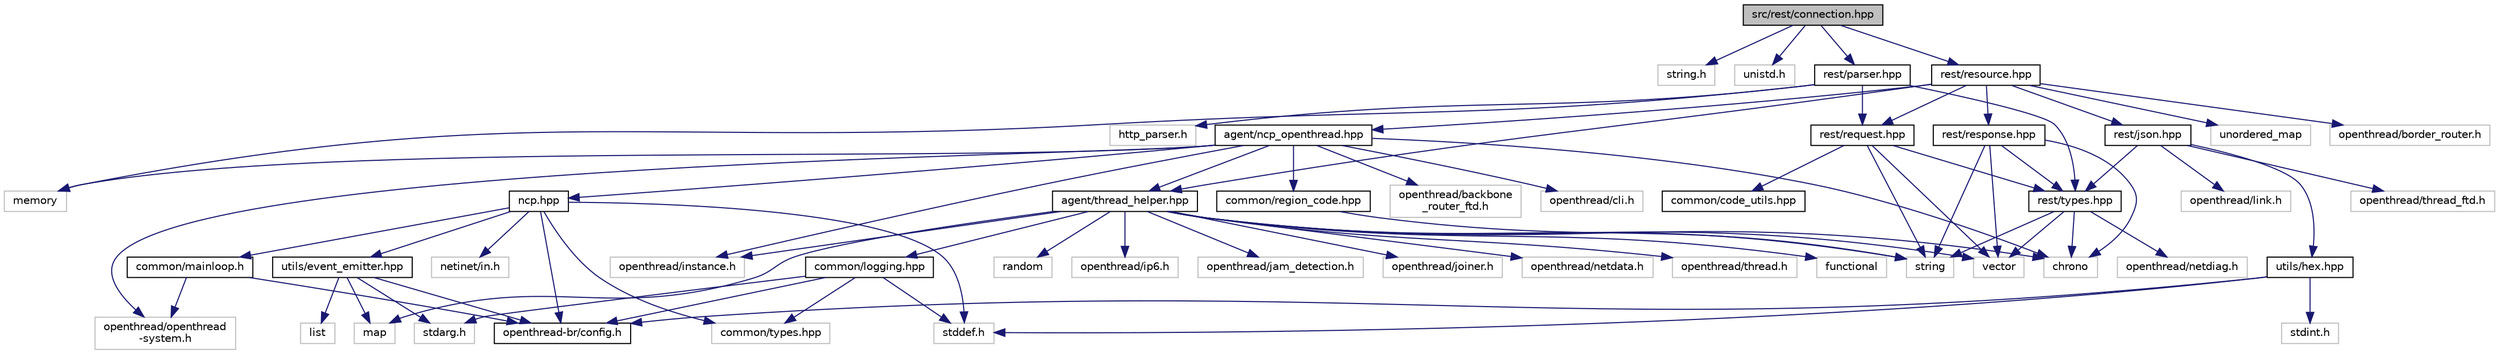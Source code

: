 digraph "src/rest/connection.hpp"
{
  edge [fontname="Helvetica",fontsize="10",labelfontname="Helvetica",labelfontsize="10"];
  node [fontname="Helvetica",fontsize="10",shape=record];
  Node0 [label="src/rest/connection.hpp",height=0.2,width=0.4,color="black", fillcolor="grey75", style="filled", fontcolor="black"];
  Node0 -> Node1 [color="midnightblue",fontsize="10",style="solid",fontname="Helvetica"];
  Node1 [label="string.h",height=0.2,width=0.4,color="grey75", fillcolor="white", style="filled"];
  Node0 -> Node2 [color="midnightblue",fontsize="10",style="solid",fontname="Helvetica"];
  Node2 [label="unistd.h",height=0.2,width=0.4,color="grey75", fillcolor="white", style="filled"];
  Node0 -> Node3 [color="midnightblue",fontsize="10",style="solid",fontname="Helvetica"];
  Node3 [label="rest/parser.hpp",height=0.2,width=0.4,color="black", fillcolor="white", style="filled",URL="$d1/d46/parser_8hpp.html",tooltip="This file includes parser definition for RESTful HTTP server. "];
  Node3 -> Node4 [color="midnightblue",fontsize="10",style="solid",fontname="Helvetica"];
  Node4 [label="memory",height=0.2,width=0.4,color="grey75", fillcolor="white", style="filled"];
  Node3 -> Node5 [color="midnightblue",fontsize="10",style="solid",fontname="Helvetica"];
  Node5 [label="rest/types.hpp",height=0.2,width=0.4,color="black", fillcolor="white", style="filled",URL="$de/daa/rest_2types_8hpp.html",tooltip="This file includes type definitions for OTBR-REST. "];
  Node5 -> Node6 [color="midnightblue",fontsize="10",style="solid",fontname="Helvetica"];
  Node6 [label="chrono",height=0.2,width=0.4,color="grey75", fillcolor="white", style="filled"];
  Node5 -> Node7 [color="midnightblue",fontsize="10",style="solid",fontname="Helvetica"];
  Node7 [label="string",height=0.2,width=0.4,color="grey75", fillcolor="white", style="filled"];
  Node5 -> Node8 [color="midnightblue",fontsize="10",style="solid",fontname="Helvetica"];
  Node8 [label="vector",height=0.2,width=0.4,color="grey75", fillcolor="white", style="filled"];
  Node5 -> Node9 [color="midnightblue",fontsize="10",style="solid",fontname="Helvetica"];
  Node9 [label="openthread/netdiag.h",height=0.2,width=0.4,color="grey75", fillcolor="white", style="filled"];
  Node3 -> Node10 [color="midnightblue",fontsize="10",style="solid",fontname="Helvetica"];
  Node10 [label="http_parser.h",height=0.2,width=0.4,color="grey75", fillcolor="white", style="filled"];
  Node3 -> Node11 [color="midnightblue",fontsize="10",style="solid",fontname="Helvetica"];
  Node11 [label="rest/request.hpp",height=0.2,width=0.4,color="black", fillcolor="white", style="filled",URL="$d6/d6f/request_8hpp.html",tooltip="This file includes request definition for RESTful HTTP server. "];
  Node11 -> Node7 [color="midnightblue",fontsize="10",style="solid",fontname="Helvetica"];
  Node11 -> Node8 [color="midnightblue",fontsize="10",style="solid",fontname="Helvetica"];
  Node11 -> Node12 [color="midnightblue",fontsize="10",style="solid",fontname="Helvetica"];
  Node12 [label="common/code_utils.hpp",height=0.2,width=0.4,color="black", fillcolor="white", style="filled",URL="$da/d7b/code__utils_8hpp_source.html"];
  Node11 -> Node5 [color="midnightblue",fontsize="10",style="solid",fontname="Helvetica"];
  Node0 -> Node13 [color="midnightblue",fontsize="10",style="solid",fontname="Helvetica"];
  Node13 [label="rest/resource.hpp",height=0.2,width=0.4,color="black", fillcolor="white", style="filled",URL="$d5/dc7/resource_8hpp.html",tooltip="This file includes Handler definition for RESTful HTTP server. "];
  Node13 -> Node14 [color="midnightblue",fontsize="10",style="solid",fontname="Helvetica"];
  Node14 [label="unordered_map",height=0.2,width=0.4,color="grey75", fillcolor="white", style="filled"];
  Node13 -> Node15 [color="midnightblue",fontsize="10",style="solid",fontname="Helvetica"];
  Node15 [label="openthread/border_router.h",height=0.2,width=0.4,color="grey75", fillcolor="white", style="filled"];
  Node13 -> Node16 [color="midnightblue",fontsize="10",style="solid",fontname="Helvetica"];
  Node16 [label="agent/ncp_openthread.hpp",height=0.2,width=0.4,color="black", fillcolor="white", style="filled",URL="$d9/d9a/ncp__openthread_8hpp.html",tooltip="This file includes definitions for NCP service. "];
  Node16 -> Node6 [color="midnightblue",fontsize="10",style="solid",fontname="Helvetica"];
  Node16 -> Node4 [color="midnightblue",fontsize="10",style="solid",fontname="Helvetica"];
  Node16 -> Node17 [color="midnightblue",fontsize="10",style="solid",fontname="Helvetica"];
  Node17 [label="openthread/backbone\l_router_ftd.h",height=0.2,width=0.4,color="grey75", fillcolor="white", style="filled"];
  Node16 -> Node18 [color="midnightblue",fontsize="10",style="solid",fontname="Helvetica"];
  Node18 [label="openthread/cli.h",height=0.2,width=0.4,color="grey75", fillcolor="white", style="filled"];
  Node16 -> Node19 [color="midnightblue",fontsize="10",style="solid",fontname="Helvetica"];
  Node19 [label="openthread/instance.h",height=0.2,width=0.4,color="grey75", fillcolor="white", style="filled"];
  Node16 -> Node20 [color="midnightblue",fontsize="10",style="solid",fontname="Helvetica"];
  Node20 [label="openthread/openthread\l-system.h",height=0.2,width=0.4,color="grey75", fillcolor="white", style="filled"];
  Node16 -> Node21 [color="midnightblue",fontsize="10",style="solid",fontname="Helvetica"];
  Node21 [label="ncp.hpp",height=0.2,width=0.4,color="black", fillcolor="white", style="filled",URL="$db/de8/ncp_8hpp.html",tooltip="This file includes definitions for NCP service. "];
  Node21 -> Node22 [color="midnightblue",fontsize="10",style="solid",fontname="Helvetica"];
  Node22 [label="openthread-br/config.h",height=0.2,width=0.4,color="black", fillcolor="white", style="filled",URL="$db/d16/config_8h_source.html"];
  Node21 -> Node23 [color="midnightblue",fontsize="10",style="solid",fontname="Helvetica"];
  Node23 [label="netinet/in.h",height=0.2,width=0.4,color="grey75", fillcolor="white", style="filled"];
  Node21 -> Node24 [color="midnightblue",fontsize="10",style="solid",fontname="Helvetica"];
  Node24 [label="stddef.h",height=0.2,width=0.4,color="grey75", fillcolor="white", style="filled"];
  Node21 -> Node25 [color="midnightblue",fontsize="10",style="solid",fontname="Helvetica"];
  Node25 [label="common/mainloop.h",height=0.2,width=0.4,color="black", fillcolor="white", style="filled",URL="$d8/de7/mainloop_8h.html",tooltip="This file includes definitions for NCP service. "];
  Node25 -> Node22 [color="midnightblue",fontsize="10",style="solid",fontname="Helvetica"];
  Node25 -> Node20 [color="midnightblue",fontsize="10",style="solid",fontname="Helvetica"];
  Node21 -> Node26 [color="midnightblue",fontsize="10",style="solid",fontname="Helvetica"];
  Node26 [label="common/types.hpp",height=0.2,width=0.4,color="grey75", fillcolor="white", style="filled"];
  Node21 -> Node27 [color="midnightblue",fontsize="10",style="solid",fontname="Helvetica"];
  Node27 [label="utils/event_emitter.hpp",height=0.2,width=0.4,color="black", fillcolor="white", style="filled",URL="$d9/def/event__emitter_8hpp_source.html"];
  Node27 -> Node22 [color="midnightblue",fontsize="10",style="solid",fontname="Helvetica"];
  Node27 -> Node28 [color="midnightblue",fontsize="10",style="solid",fontname="Helvetica"];
  Node28 [label="list",height=0.2,width=0.4,color="grey75", fillcolor="white", style="filled"];
  Node27 -> Node29 [color="midnightblue",fontsize="10",style="solid",fontname="Helvetica"];
  Node29 [label="map",height=0.2,width=0.4,color="grey75", fillcolor="white", style="filled"];
  Node27 -> Node30 [color="midnightblue",fontsize="10",style="solid",fontname="Helvetica"];
  Node30 [label="stdarg.h",height=0.2,width=0.4,color="grey75", fillcolor="white", style="filled"];
  Node16 -> Node31 [color="midnightblue",fontsize="10",style="solid",fontname="Helvetica"];
  Node31 [label="agent/thread_helper.hpp",height=0.2,width=0.4,color="black", fillcolor="white", style="filled",URL="$dc/d3c/thread__helper_8hpp_source.html"];
  Node31 -> Node6 [color="midnightblue",fontsize="10",style="solid",fontname="Helvetica"];
  Node31 -> Node32 [color="midnightblue",fontsize="10",style="solid",fontname="Helvetica"];
  Node32 [label="functional",height=0.2,width=0.4,color="grey75", fillcolor="white", style="filled"];
  Node31 -> Node29 [color="midnightblue",fontsize="10",style="solid",fontname="Helvetica"];
  Node31 -> Node33 [color="midnightblue",fontsize="10",style="solid",fontname="Helvetica"];
  Node33 [label="random",height=0.2,width=0.4,color="grey75", fillcolor="white", style="filled"];
  Node31 -> Node7 [color="midnightblue",fontsize="10",style="solid",fontname="Helvetica"];
  Node31 -> Node8 [color="midnightblue",fontsize="10",style="solid",fontname="Helvetica"];
  Node31 -> Node19 [color="midnightblue",fontsize="10",style="solid",fontname="Helvetica"];
  Node31 -> Node34 [color="midnightblue",fontsize="10",style="solid",fontname="Helvetica"];
  Node34 [label="openthread/ip6.h",height=0.2,width=0.4,color="grey75", fillcolor="white", style="filled"];
  Node31 -> Node35 [color="midnightblue",fontsize="10",style="solid",fontname="Helvetica"];
  Node35 [label="openthread/jam_detection.h",height=0.2,width=0.4,color="grey75", fillcolor="white", style="filled"];
  Node31 -> Node36 [color="midnightblue",fontsize="10",style="solid",fontname="Helvetica"];
  Node36 [label="openthread/joiner.h",height=0.2,width=0.4,color="grey75", fillcolor="white", style="filled"];
  Node31 -> Node37 [color="midnightblue",fontsize="10",style="solid",fontname="Helvetica"];
  Node37 [label="openthread/netdata.h",height=0.2,width=0.4,color="grey75", fillcolor="white", style="filled"];
  Node31 -> Node38 [color="midnightblue",fontsize="10",style="solid",fontname="Helvetica"];
  Node38 [label="openthread/thread.h",height=0.2,width=0.4,color="grey75", fillcolor="white", style="filled"];
  Node31 -> Node39 [color="midnightblue",fontsize="10",style="solid",fontname="Helvetica"];
  Node39 [label="common/logging.hpp",height=0.2,width=0.4,color="black", fillcolor="white", style="filled",URL="$d0/da9/logging_8hpp_source.html"];
  Node39 -> Node22 [color="midnightblue",fontsize="10",style="solid",fontname="Helvetica"];
  Node39 -> Node30 [color="midnightblue",fontsize="10",style="solid",fontname="Helvetica"];
  Node39 -> Node24 [color="midnightblue",fontsize="10",style="solid",fontname="Helvetica"];
  Node39 -> Node26 [color="midnightblue",fontsize="10",style="solid",fontname="Helvetica"];
  Node16 -> Node40 [color="midnightblue",fontsize="10",style="solid",fontname="Helvetica"];
  Node40 [label="common/region_code.hpp",height=0.2,width=0.4,color="black", fillcolor="white", style="filled",URL="$d3/d6d/region__code_8hpp_source.html"];
  Node40 -> Node7 [color="midnightblue",fontsize="10",style="solid",fontname="Helvetica"];
  Node13 -> Node31 [color="midnightblue",fontsize="10",style="solid",fontname="Helvetica"];
  Node13 -> Node41 [color="midnightblue",fontsize="10",style="solid",fontname="Helvetica"];
  Node41 [label="rest/json.hpp",height=0.2,width=0.4,color="black", fillcolor="white", style="filled",URL="$d5/db8/json_8hpp.html",tooltip="This file includes JSON formatter definition for RESTful HTTP server. "];
  Node41 -> Node42 [color="midnightblue",fontsize="10",style="solid",fontname="Helvetica"];
  Node42 [label="openthread/link.h",height=0.2,width=0.4,color="grey75", fillcolor="white", style="filled"];
  Node41 -> Node43 [color="midnightblue",fontsize="10",style="solid",fontname="Helvetica"];
  Node43 [label="openthread/thread_ftd.h",height=0.2,width=0.4,color="grey75", fillcolor="white", style="filled"];
  Node41 -> Node5 [color="midnightblue",fontsize="10",style="solid",fontname="Helvetica"];
  Node41 -> Node44 [color="midnightblue",fontsize="10",style="solid",fontname="Helvetica"];
  Node44 [label="utils/hex.hpp",height=0.2,width=0.4,color="black", fillcolor="white", style="filled",URL="$df/d51/hex_8hpp.html",tooltip="This file provides kinds of convertion functions. "];
  Node44 -> Node22 [color="midnightblue",fontsize="10",style="solid",fontname="Helvetica"];
  Node44 -> Node24 [color="midnightblue",fontsize="10",style="solid",fontname="Helvetica"];
  Node44 -> Node45 [color="midnightblue",fontsize="10",style="solid",fontname="Helvetica"];
  Node45 [label="stdint.h",height=0.2,width=0.4,color="grey75", fillcolor="white", style="filled"];
  Node13 -> Node11 [color="midnightblue",fontsize="10",style="solid",fontname="Helvetica"];
  Node13 -> Node46 [color="midnightblue",fontsize="10",style="solid",fontname="Helvetica"];
  Node46 [label="rest/response.hpp",height=0.2,width=0.4,color="black", fillcolor="white", style="filled",URL="$db/da4/response_8hpp.html",tooltip="This file includes response definition for RESTful HTTP server. "];
  Node46 -> Node6 [color="midnightblue",fontsize="10",style="solid",fontname="Helvetica"];
  Node46 -> Node7 [color="midnightblue",fontsize="10",style="solid",fontname="Helvetica"];
  Node46 -> Node8 [color="midnightblue",fontsize="10",style="solid",fontname="Helvetica"];
  Node46 -> Node5 [color="midnightblue",fontsize="10",style="solid",fontname="Helvetica"];
}
